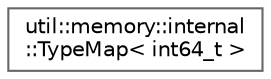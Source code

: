digraph "Graphical Class Hierarchy"
{
 // LATEX_PDF_SIZE
  bgcolor="transparent";
  edge [fontname=Helvetica,fontsize=10,labelfontname=Helvetica,labelfontsize=10];
  node [fontname=Helvetica,fontsize=10,shape=box,height=0.2,width=0.4];
  rankdir="LR";
  Node0 [id="Node000000",label="util::memory::internal\l::TypeMap\< int64_t \>",height=0.2,width=0.4,color="grey40", fillcolor="white", style="filled",URL="$d0/d08/structutil_1_1memory_1_1internal_1_1TypeMap_3_01int64__t_01_4.html",tooltip=" "];
}
